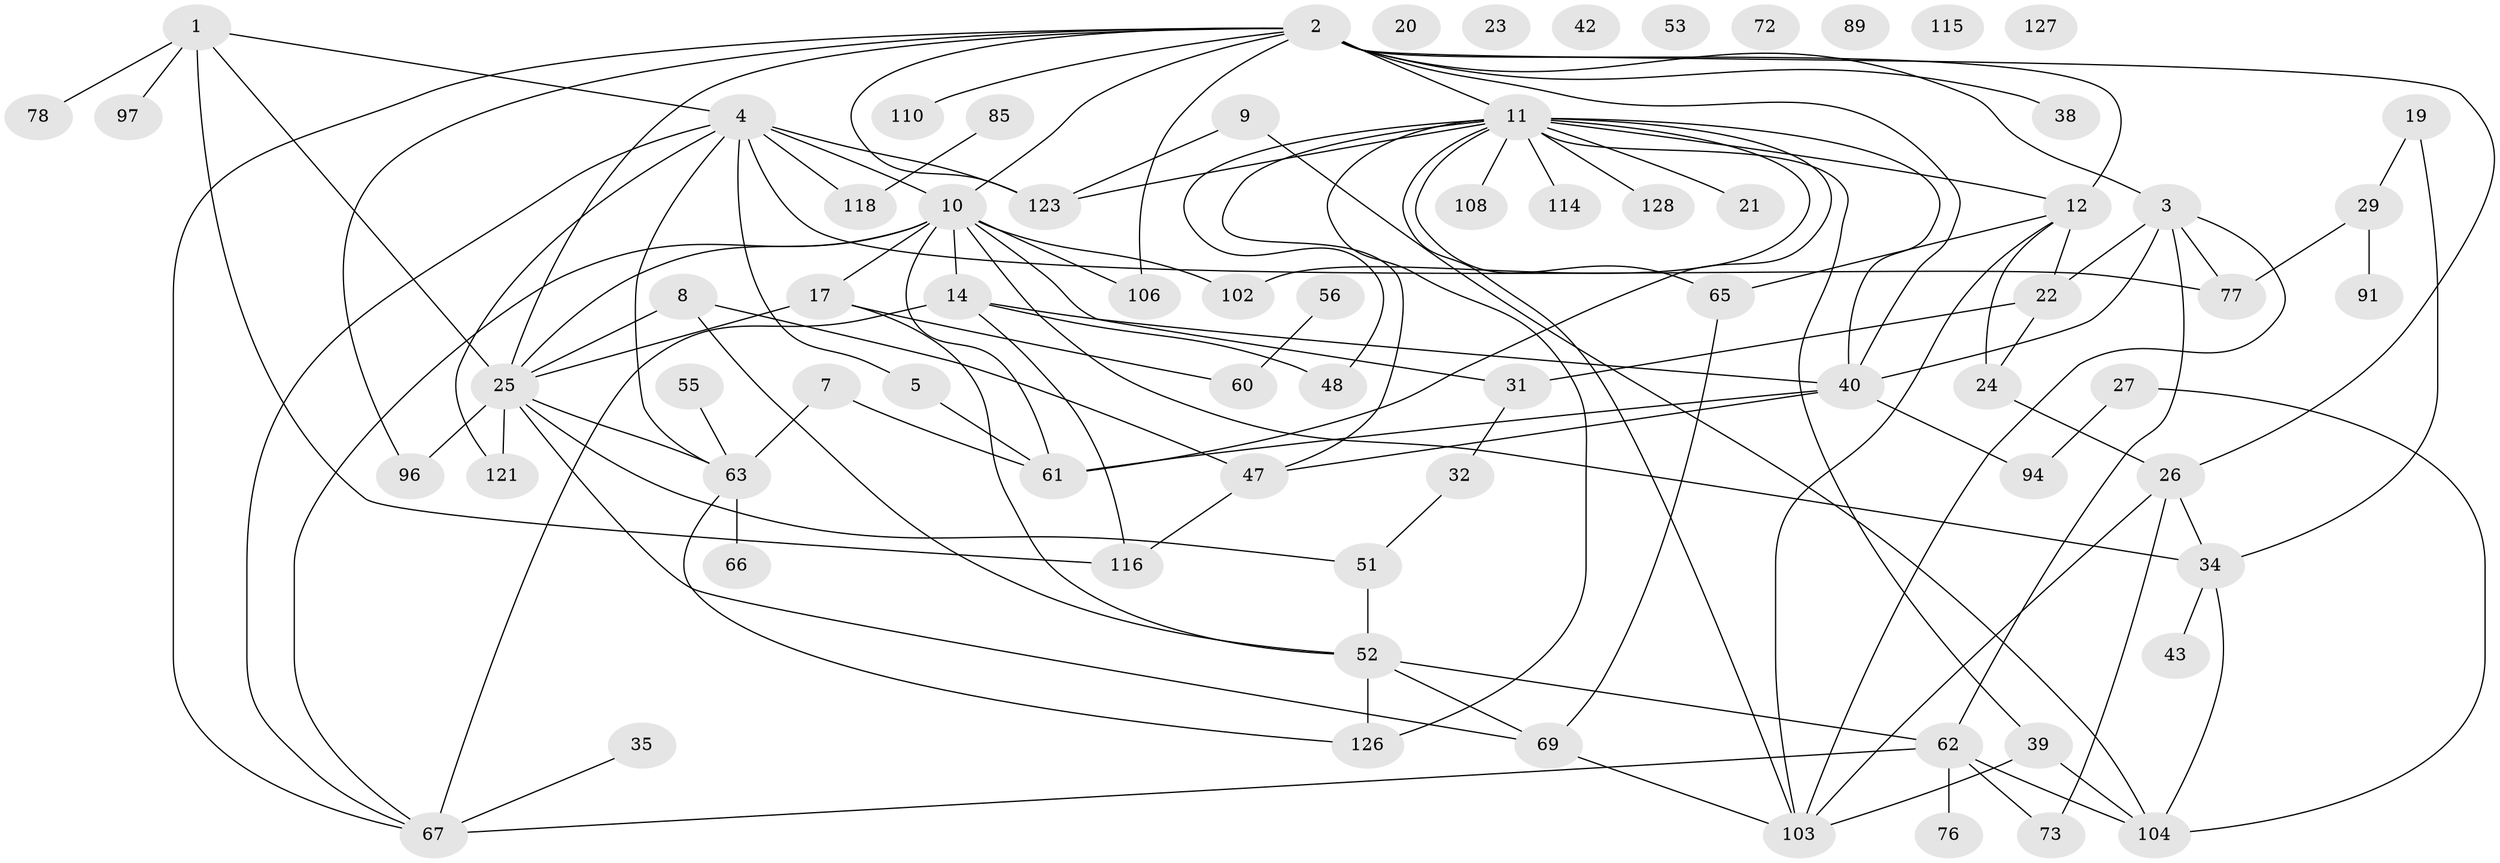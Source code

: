 // original degree distribution, {3: 0.24489795918367346, 5: 0.07482993197278912, 4: 0.14285714285714285, 2: 0.24489795918367346, 7: 0.02040816326530612, 1: 0.19047619047619047, 0: 0.05442176870748299, 6: 0.02040816326530612, 8: 0.006802721088435374}
// Generated by graph-tools (version 1.1) at 2025/12/03/09/25 04:12:52]
// undirected, 73 vertices, 117 edges
graph export_dot {
graph [start="1"]
  node [color=gray90,style=filled];
  1 [super="+57+120"];
  2 [super="+37+6+28"];
  3 [super="+13"];
  4 [super="+82+80+124"];
  5 [super="+49"];
  7;
  8 [super="+137"];
  9;
  10 [super="+79+129+131+50"];
  11 [super="+18+15+46+87+58"];
  12 [super="+100+16"];
  14 [super="+122"];
  17 [super="+144"];
  19 [super="+68"];
  20;
  21;
  22 [super="+81+41"];
  23;
  24 [super="+112"];
  25 [super="+36+135+30"];
  26 [super="+99"];
  27;
  29 [super="+109+59+88"];
  31;
  32;
  34 [super="+45"];
  35;
  38;
  39 [super="+54"];
  40 [super="+74"];
  42;
  43 [super="+75"];
  47;
  48;
  51 [super="+83"];
  52 [super="+64+130"];
  53;
  55;
  56;
  60;
  61 [super="+70+93"];
  62 [super="+84"];
  63 [super="+105"];
  65 [super="+113"];
  66 [super="+119"];
  67 [super="+90"];
  69 [super="+138"];
  72;
  73 [super="+98"];
  76;
  77 [super="+117"];
  78;
  85;
  89;
  91;
  94;
  96;
  97;
  102;
  103 [super="+134+139"];
  104 [super="+133"];
  106;
  108;
  110;
  114;
  115;
  116;
  118;
  121;
  123;
  126;
  127;
  128;
  1 -- 116;
  1 -- 4;
  1 -- 97;
  1 -- 25;
  1 -- 78;
  2 -- 106;
  2 -- 12;
  2 -- 96;
  2 -- 67;
  2 -- 25;
  2 -- 26;
  2 -- 11 [weight=2];
  2 -- 3;
  2 -- 38;
  2 -- 40;
  2 -- 10;
  2 -- 123;
  2 -- 110;
  3 -- 22;
  3 -- 40;
  3 -- 77;
  3 -- 62;
  3 -- 103;
  4 -- 118;
  4 -- 63;
  4 -- 67;
  4 -- 5;
  4 -- 121;
  4 -- 123;
  4 -- 77;
  4 -- 10;
  5 -- 61;
  7 -- 63;
  7 -- 61;
  8 -- 25;
  8 -- 52;
  8 -- 47;
  9 -- 123;
  9 -- 104;
  10 -- 25;
  10 -- 67;
  10 -- 17;
  10 -- 106;
  10 -- 31;
  10 -- 102;
  10 -- 61;
  10 -- 14;
  10 -- 34;
  11 -- 123;
  11 -- 48;
  11 -- 103;
  11 -- 40;
  11 -- 61;
  11 -- 65;
  11 -- 128;
  11 -- 108;
  11 -- 114;
  11 -- 126;
  11 -- 21;
  11 -- 102;
  11 -- 12 [weight=2];
  11 -- 47;
  11 -- 39;
  12 -- 65;
  12 -- 103;
  12 -- 22;
  12 -- 24;
  14 -- 40;
  14 -- 48;
  14 -- 67;
  14 -- 116;
  17 -- 60;
  17 -- 25;
  17 -- 52;
  19 -- 34 [weight=2];
  19 -- 29;
  22 -- 31;
  22 -- 24;
  24 -- 26;
  25 -- 121;
  25 -- 51;
  25 -- 63 [weight=2];
  25 -- 96;
  25 -- 69;
  26 -- 34;
  26 -- 103;
  26 -- 73;
  27 -- 94;
  27 -- 104;
  29 -- 91;
  29 -- 77;
  31 -- 32;
  32 -- 51;
  34 -- 104;
  34 -- 43;
  35 -- 67;
  39 -- 103;
  39 -- 104;
  40 -- 47;
  40 -- 94;
  40 -- 61;
  47 -- 116;
  51 -- 52;
  52 -- 69;
  52 -- 62;
  52 -- 126;
  55 -- 63;
  56 -- 60;
  62 -- 67;
  62 -- 104;
  62 -- 76;
  62 -- 73;
  63 -- 66;
  63 -- 126;
  65 -- 69;
  69 -- 103;
  85 -- 118;
}
